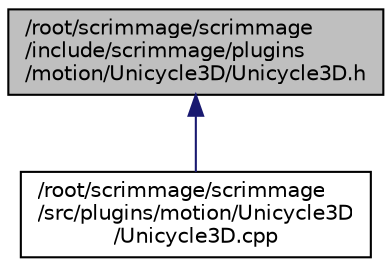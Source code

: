 digraph "/root/scrimmage/scrimmage/include/scrimmage/plugins/motion/Unicycle3D/Unicycle3D.h"
{
 // LATEX_PDF_SIZE
  edge [fontname="Helvetica",fontsize="10",labelfontname="Helvetica",labelfontsize="10"];
  node [fontname="Helvetica",fontsize="10",shape=record];
  Node1 [label="/root/scrimmage/scrimmage\l/include/scrimmage/plugins\l/motion/Unicycle3D/Unicycle3D.h",height=0.2,width=0.4,color="black", fillcolor="grey75", style="filled", fontcolor="black",tooltip="Brief file description."];
  Node1 -> Node2 [dir="back",color="midnightblue",fontsize="10",style="solid",fontname="Helvetica"];
  Node2 [label="/root/scrimmage/scrimmage\l/src/plugins/motion/Unicycle3D\l/Unicycle3D.cpp",height=0.2,width=0.4,color="black", fillcolor="white", style="filled",URL="$Unicycle3D_8cpp.html",tooltip="Brief file description."];
}
